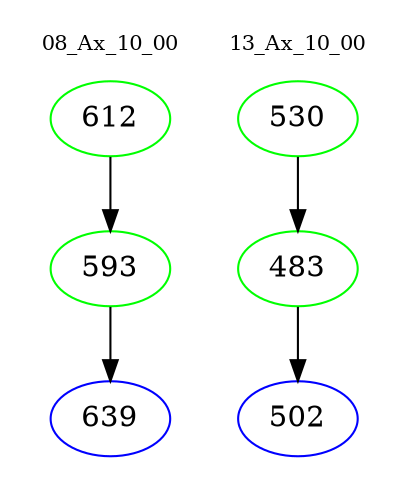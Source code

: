 digraph{
subgraph cluster_0 {
color = white
label = "08_Ax_10_00";
fontsize=10;
T0_612 [label="612", color="green"]
T0_612 -> T0_593 [color="black"]
T0_593 [label="593", color="green"]
T0_593 -> T0_639 [color="black"]
T0_639 [label="639", color="blue"]
}
subgraph cluster_1 {
color = white
label = "13_Ax_10_00";
fontsize=10;
T1_530 [label="530", color="green"]
T1_530 -> T1_483 [color="black"]
T1_483 [label="483", color="green"]
T1_483 -> T1_502 [color="black"]
T1_502 [label="502", color="blue"]
}
}
